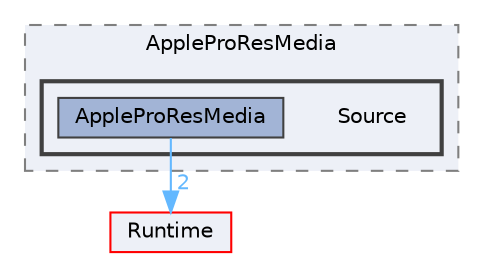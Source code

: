 digraph "Source"
{
 // INTERACTIVE_SVG=YES
 // LATEX_PDF_SIZE
  bgcolor="transparent";
  edge [fontname=Helvetica,fontsize=10,labelfontname=Helvetica,labelfontsize=10];
  node [fontname=Helvetica,fontsize=10,shape=box,height=0.2,width=0.4];
  compound=true
  subgraph clusterdir_78a6c64c4df48f4309a9409225cf22bf {
    graph [ bgcolor="#edf0f7", pencolor="grey50", label="AppleProResMedia", fontname=Helvetica,fontsize=10 style="filled,dashed", URL="dir_78a6c64c4df48f4309a9409225cf22bf.html",tooltip=""]
  subgraph clusterdir_ca9742ed022d2586b13264bf570cbfac {
    graph [ bgcolor="#edf0f7", pencolor="grey25", label="", fontname=Helvetica,fontsize=10 style="filled,bold", URL="dir_ca9742ed022d2586b13264bf570cbfac.html",tooltip=""]
    dir_ca9742ed022d2586b13264bf570cbfac [shape=plaintext, label="Source"];
  dir_5833373866bee3b29fdd57ac9e694e8b [label="AppleProResMedia", fillcolor="#a2b4d6", color="grey25", style="filled", URL="dir_5833373866bee3b29fdd57ac9e694e8b.html",tooltip=""];
  }
  }
  dir_7536b172fbd480bfd146a1b1acd6856b [label="Runtime", fillcolor="#edf0f7", color="red", style="filled", URL="dir_7536b172fbd480bfd146a1b1acd6856b.html",tooltip=""];
  dir_5833373866bee3b29fdd57ac9e694e8b->dir_7536b172fbd480bfd146a1b1acd6856b [headlabel="2", labeldistance=1.5 headhref="dir_000053_000984.html" href="dir_000053_000984.html" color="steelblue1" fontcolor="steelblue1"];
}
